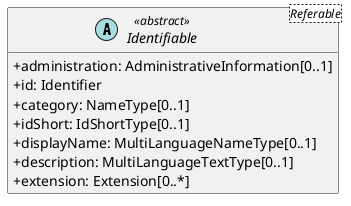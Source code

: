 @startuml
skinparam classAttributeIconSize 0
hide methods

abstract class Identifiable<Referable> <<abstract>> {
  +administration: AdministrativeInformation[0..1]
  +id: Identifier
  +category: NameType[0..1]
  +idShort: IdShortType[0..1]
  +displayName: MultiLanguageNameType[0..1]
  +description: MultiLanguageTextType[0..1]
  +extension: Extension[0..*]
}
@enduml